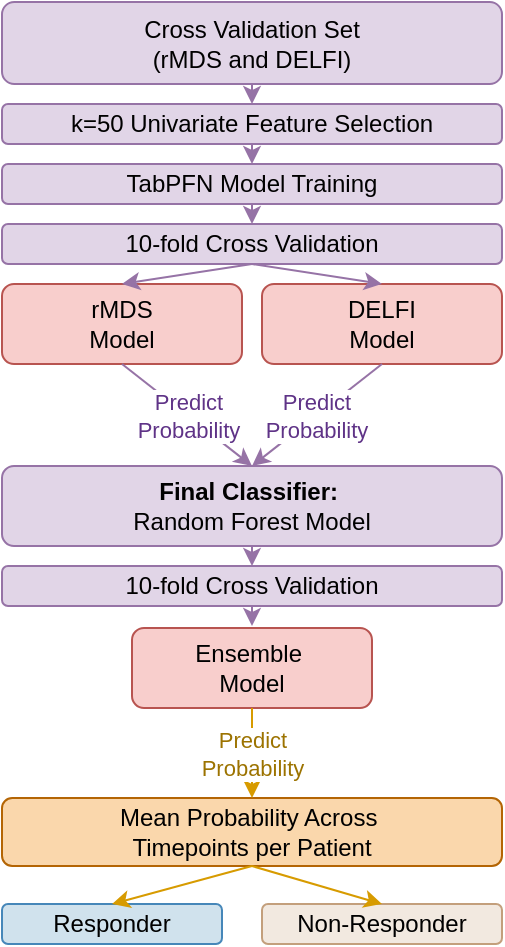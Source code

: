 <mxfile version="26.2.14">
  <diagram name="Page-1" id="-q89EJRB-zZkfKFPTA8b">
    <mxGraphModel dx="2066" dy="1192" grid="0" gridSize="10" guides="1" tooltips="1" connect="1" arrows="1" fold="1" page="1" pageScale="1" pageWidth="850" pageHeight="1100" math="0" shadow="0">
      <root>
        <mxCell id="0" />
        <mxCell id="1" parent="0" />
        <mxCell id="u-hOhd4zWrTqsM9MsUmE-9" value="k=50 Univariate Feature Selection" style="rounded=1;whiteSpace=wrap;html=1;fillColor=#e1d5e7;strokeColor=#9673a6;" parent="1" vertex="1">
          <mxGeometry x="292" y="128" width="250" height="20" as="geometry" />
        </mxCell>
        <mxCell id="u-hOhd4zWrTqsM9MsUmE-10" value="TabPFN Model Training" style="rounded=1;whiteSpace=wrap;html=1;fillColor=#e1d5e7;strokeColor=#9673a6;" parent="1" vertex="1">
          <mxGeometry x="292" y="158" width="250" height="20" as="geometry" />
        </mxCell>
        <mxCell id="u-hOhd4zWrTqsM9MsUmE-11" value="10-fold Cross Validation" style="rounded=1;whiteSpace=wrap;html=1;fillColor=#e1d5e7;strokeColor=#9673a6;" parent="1" vertex="1">
          <mxGeometry x="292" y="188" width="250" height="20" as="geometry" />
        </mxCell>
        <mxCell id="u-hOhd4zWrTqsM9MsUmE-15" value="DELFI&lt;div&gt;Model&lt;/div&gt;" style="rounded=1;whiteSpace=wrap;html=1;fillColor=#f8cecc;strokeColor=#b85450;" parent="1" vertex="1">
          <mxGeometry x="422" y="218" width="120" height="40" as="geometry" />
        </mxCell>
        <mxCell id="u-hOhd4zWrTqsM9MsUmE-16" value="rMDS&lt;div&gt;Model&lt;/div&gt;" style="rounded=1;whiteSpace=wrap;html=1;fillColor=#f8cecc;strokeColor=#b85450;" parent="1" vertex="1">
          <mxGeometry x="292" y="218" width="120" height="40" as="geometry" />
        </mxCell>
        <mxCell id="u-hOhd4zWrTqsM9MsUmE-17" value="" style="endArrow=classic;html=1;rounded=0;exitX=0.5;exitY=1;exitDx=0;exitDy=0;entryX=0.5;entryY=0;entryDx=0;entryDy=0;fillColor=#e1d5e7;strokeColor=#9673a6;" parent="1" source="u-hOhd4zWrTqsM9MsUmE-11" target="u-hOhd4zWrTqsM9MsUmE-16" edge="1">
          <mxGeometry width="50" height="50" relative="1" as="geometry">
            <mxPoint x="357" y="68" as="sourcePoint" />
            <mxPoint x="427" y="88" as="targetPoint" />
          </mxGeometry>
        </mxCell>
        <mxCell id="u-hOhd4zWrTqsM9MsUmE-18" value="" style="endArrow=classic;html=1;rounded=0;exitX=0.5;exitY=1;exitDx=0;exitDy=0;entryX=0.5;entryY=0;entryDx=0;entryDy=0;fillColor=#e1d5e7;strokeColor=#9673a6;" parent="1" source="u-hOhd4zWrTqsM9MsUmE-11" target="u-hOhd4zWrTqsM9MsUmE-15" edge="1">
          <mxGeometry width="50" height="50" relative="1" as="geometry">
            <mxPoint x="427" y="218" as="sourcePoint" />
            <mxPoint x="362" y="228" as="targetPoint" />
          </mxGeometry>
        </mxCell>
        <mxCell id="u-hOhd4zWrTqsM9MsUmE-19" value="&lt;b&gt;Final Classifier:&lt;/b&gt;&amp;nbsp;&lt;div&gt;Random Forest Model&lt;/div&gt;" style="rounded=1;whiteSpace=wrap;html=1;fillColor=#e1d5e7;strokeColor=#9673a6;" parent="1" vertex="1">
          <mxGeometry x="292" y="309" width="250" height="40" as="geometry" />
        </mxCell>
        <mxCell id="u-hOhd4zWrTqsM9MsUmE-21" value="10-fold Cross Validation" style="rounded=1;whiteSpace=wrap;html=1;fillColor=#e1d5e7;strokeColor=#9673a6;" parent="1" vertex="1">
          <mxGeometry x="292" y="359" width="250" height="20" as="geometry" />
        </mxCell>
        <mxCell id="u-hOhd4zWrTqsM9MsUmE-22" value="" style="endArrow=classic;html=1;rounded=0;exitX=0.5;exitY=1;exitDx=0;exitDy=0;entryX=0.5;entryY=0;entryDx=0;entryDy=0;fillColor=#e1d5e7;strokeColor=#9673a6;" parent="1" target="u-hOhd4zWrTqsM9MsUmE-9" edge="1">
          <mxGeometry width="50" height="50" relative="1" as="geometry">
            <mxPoint x="417" y="118" as="sourcePoint" />
            <mxPoint x="427" y="88" as="targetPoint" />
          </mxGeometry>
        </mxCell>
        <mxCell id="u-hOhd4zWrTqsM9MsUmE-23" value="" style="endArrow=classic;html=1;rounded=0;exitX=0.5;exitY=1;exitDx=0;exitDy=0;entryX=0.5;entryY=0;entryDx=0;entryDy=0;fillColor=#e1d5e7;strokeColor=#9673a6;" parent="1" source="u-hOhd4zWrTqsM9MsUmE-9" target="u-hOhd4zWrTqsM9MsUmE-10" edge="1">
          <mxGeometry width="50" height="50" relative="1" as="geometry">
            <mxPoint x="357" y="68" as="sourcePoint" />
            <mxPoint x="427" y="88" as="targetPoint" />
          </mxGeometry>
        </mxCell>
        <mxCell id="u-hOhd4zWrTqsM9MsUmE-24" value="" style="endArrow=classic;html=1;rounded=0;exitX=0.5;exitY=1;exitDx=0;exitDy=0;entryX=0.5;entryY=0;entryDx=0;entryDy=0;fillColor=#e1d5e7;strokeColor=#9673a6;" parent="1" source="u-hOhd4zWrTqsM9MsUmE-10" target="u-hOhd4zWrTqsM9MsUmE-11" edge="1">
          <mxGeometry width="50" height="50" relative="1" as="geometry">
            <mxPoint x="427" y="158" as="sourcePoint" />
            <mxPoint x="427" y="168" as="targetPoint" />
          </mxGeometry>
        </mxCell>
        <mxCell id="u-hOhd4zWrTqsM9MsUmE-25" value="&lt;span style=&quot;color: rgb(95, 51, 135);&quot;&gt;Predict&lt;/span&gt;&lt;div&gt;&lt;span style=&quot;color: rgb(95, 51, 135);&quot;&gt;Probability&lt;/span&gt;&lt;/div&gt;" style="endArrow=classic;html=1;rounded=0;exitX=0.5;exitY=1;exitDx=0;exitDy=0;entryX=0.5;entryY=0;entryDx=0;entryDy=0;fillColor=#e1d5e7;strokeColor=#9673a6;" parent="1" source="u-hOhd4zWrTqsM9MsUmE-16" target="u-hOhd4zWrTqsM9MsUmE-19" edge="1">
          <mxGeometry width="50" height="50" relative="1" as="geometry">
            <mxPoint x="357" y="68" as="sourcePoint" />
            <mxPoint x="427" y="88" as="targetPoint" />
          </mxGeometry>
        </mxCell>
        <mxCell id="u-hOhd4zWrTqsM9MsUmE-27" value="" style="endArrow=classic;html=1;rounded=0;exitX=0.5;exitY=1;exitDx=0;exitDy=0;entryX=0.5;entryY=0;entryDx=0;entryDy=0;fillColor=#e1d5e7;strokeColor=#9673a6;" parent="1" source="u-hOhd4zWrTqsM9MsUmE-19" target="u-hOhd4zWrTqsM9MsUmE-21" edge="1">
          <mxGeometry width="50" height="50" relative="1" as="geometry">
            <mxPoint x="357" y="109" as="sourcePoint" />
            <mxPoint x="427" y="129" as="targetPoint" />
          </mxGeometry>
        </mxCell>
        <mxCell id="u-hOhd4zWrTqsM9MsUmE-28" value="" style="endArrow=classic;html=1;rounded=0;exitX=0.5;exitY=1;exitDx=0;exitDy=0;entryX=0.5;entryY=0;entryDx=0;entryDy=0;fillColor=#e1d5e7;strokeColor=#9673a6;" parent="1" source="u-hOhd4zWrTqsM9MsUmE-21" edge="1">
          <mxGeometry width="50" height="50" relative="1" as="geometry">
            <mxPoint x="357" y="109" as="sourcePoint" />
            <mxPoint x="417" y="389" as="targetPoint" />
          </mxGeometry>
        </mxCell>
        <mxCell id="u-hOhd4zWrTqsM9MsUmE-29" value="&lt;span style=&quot;text-align: start; caret-color: rgb(0, 0, 0); color: rgb(0, 0, 0);&quot; data-end=&quot;1552&quot; data-start=&quot;1502&quot;&gt;Mean Probability Across&amp;nbsp;&lt;/span&gt;&lt;div&gt;&lt;span style=&quot;text-align: start; caret-color: rgb(0, 0, 0); color: rgb(0, 0, 0);&quot; data-end=&quot;1552&quot; data-start=&quot;1502&quot;&gt;Timepoints per Patient&lt;/span&gt;&lt;br&gt;&lt;/div&gt;" style="rounded=1;whiteSpace=wrap;html=1;fillColor=#fad7ac;strokeColor=#b46504;" parent="1" vertex="1">
          <mxGeometry x="292" y="475" width="250" height="34" as="geometry" />
        </mxCell>
        <mxCell id="u-hOhd4zWrTqsM9MsUmE-32" value="Responder" style="rounded=1;whiteSpace=wrap;html=1;fillColor=#D0E2ED;strokeColor=#4687B9;" parent="1" vertex="1">
          <mxGeometry x="292" y="528" width="110" height="20" as="geometry" />
        </mxCell>
        <mxCell id="u-hOhd4zWrTqsM9MsUmE-33" value="Non-Responder" style="rounded=1;whiteSpace=wrap;html=1;fillColor=#F2E9E0;strokeColor=#C39F7C;" parent="1" vertex="1">
          <mxGeometry x="422" y="528" width="120" height="20" as="geometry" />
        </mxCell>
        <mxCell id="u-hOhd4zWrTqsM9MsUmE-34" value="" style="endArrow=classic;html=1;rounded=0;exitX=0.5;exitY=1;exitDx=0;exitDy=0;entryX=0.5;entryY=0;entryDx=0;entryDy=0;fillColor=#ffe6cc;strokeColor=#d79b00;" parent="1" source="u-hOhd4zWrTqsM9MsUmE-29" target="u-hOhd4zWrTqsM9MsUmE-32" edge="1">
          <mxGeometry width="50" height="50" relative="1" as="geometry">
            <mxPoint x="367" y="85" as="sourcePoint" />
            <mxPoint x="437" y="105" as="targetPoint" />
          </mxGeometry>
        </mxCell>
        <mxCell id="u-hOhd4zWrTqsM9MsUmE-35" value="" style="endArrow=classic;html=1;rounded=0;exitX=0.5;exitY=1;exitDx=0;exitDy=0;entryX=0.5;entryY=0;entryDx=0;entryDy=0;fillColor=#ffe6cc;strokeColor=#d79b00;" parent="1" source="u-hOhd4zWrTqsM9MsUmE-29" target="u-hOhd4zWrTqsM9MsUmE-33" edge="1">
          <mxGeometry width="50" height="50" relative="1" as="geometry">
            <mxPoint x="502" y="85" as="sourcePoint" />
            <mxPoint x="437" y="105" as="targetPoint" />
          </mxGeometry>
        </mxCell>
        <mxCell id="saoKBA29gPFnScVLsJrS-1" value="Cross Validation Set&lt;div&gt;(rMDS and DELFI)&lt;/div&gt;" style="rounded=1;whiteSpace=wrap;html=1;fillColor=#e1d5e7;strokeColor=#9673a6;" parent="1" vertex="1">
          <mxGeometry x="292" y="77" width="250" height="41" as="geometry" />
        </mxCell>
        <mxCell id="MjESXEBcNiNaPKSN0CXR-8" value="Ensemble&amp;nbsp;&lt;div&gt;Model&lt;/div&gt;" style="rounded=1;whiteSpace=wrap;html=1;fillColor=#f8cecc;strokeColor=#b85450;" parent="1" vertex="1">
          <mxGeometry x="357" y="390" width="120" height="40" as="geometry" />
        </mxCell>
        <mxCell id="MjESXEBcNiNaPKSN0CXR-15" value="&lt;span style=&quot;color: rgb(156, 115, 0);&quot;&gt;Predict&lt;/span&gt;&lt;div&gt;&lt;span style=&quot;color: rgb(156, 115, 0);&quot;&gt;Probability&lt;/span&gt;&lt;/div&gt;" style="endArrow=classic;html=1;rounded=0;exitX=0.5;exitY=1;exitDx=0;exitDy=0;entryX=0.5;entryY=0;entryDx=0;entryDy=0;fillColor=#ffe6cc;strokeColor=#d79b00;" parent="1" source="MjESXEBcNiNaPKSN0CXR-8" target="u-hOhd4zWrTqsM9MsUmE-29" edge="1">
          <mxGeometry width="50" height="50" relative="1" as="geometry">
            <mxPoint x="362" y="268" as="sourcePoint" />
            <mxPoint x="427" y="319" as="targetPoint" />
          </mxGeometry>
        </mxCell>
        <mxCell id="90awQQxGtELLUz0dgHXJ-79" value="&lt;span style=&quot;color: rgb(95, 51, 135);&quot;&gt;Predict&lt;/span&gt;&lt;div&gt;&lt;span style=&quot;color: rgb(95, 51, 135);&quot;&gt;Probability&lt;/span&gt;&lt;/div&gt;" style="endArrow=classic;html=1;rounded=0;exitX=0.5;exitY=1;exitDx=0;exitDy=0;entryX=0.5;entryY=0;entryDx=0;entryDy=0;fillColor=#e1d5e7;strokeColor=#9673a6;" parent="1" source="u-hOhd4zWrTqsM9MsUmE-15" target="u-hOhd4zWrTqsM9MsUmE-19" edge="1">
          <mxGeometry width="50" height="50" relative="1" as="geometry">
            <mxPoint x="362" y="268" as="sourcePoint" />
            <mxPoint x="427" y="319" as="targetPoint" />
          </mxGeometry>
        </mxCell>
      </root>
    </mxGraphModel>
  </diagram>
</mxfile>

